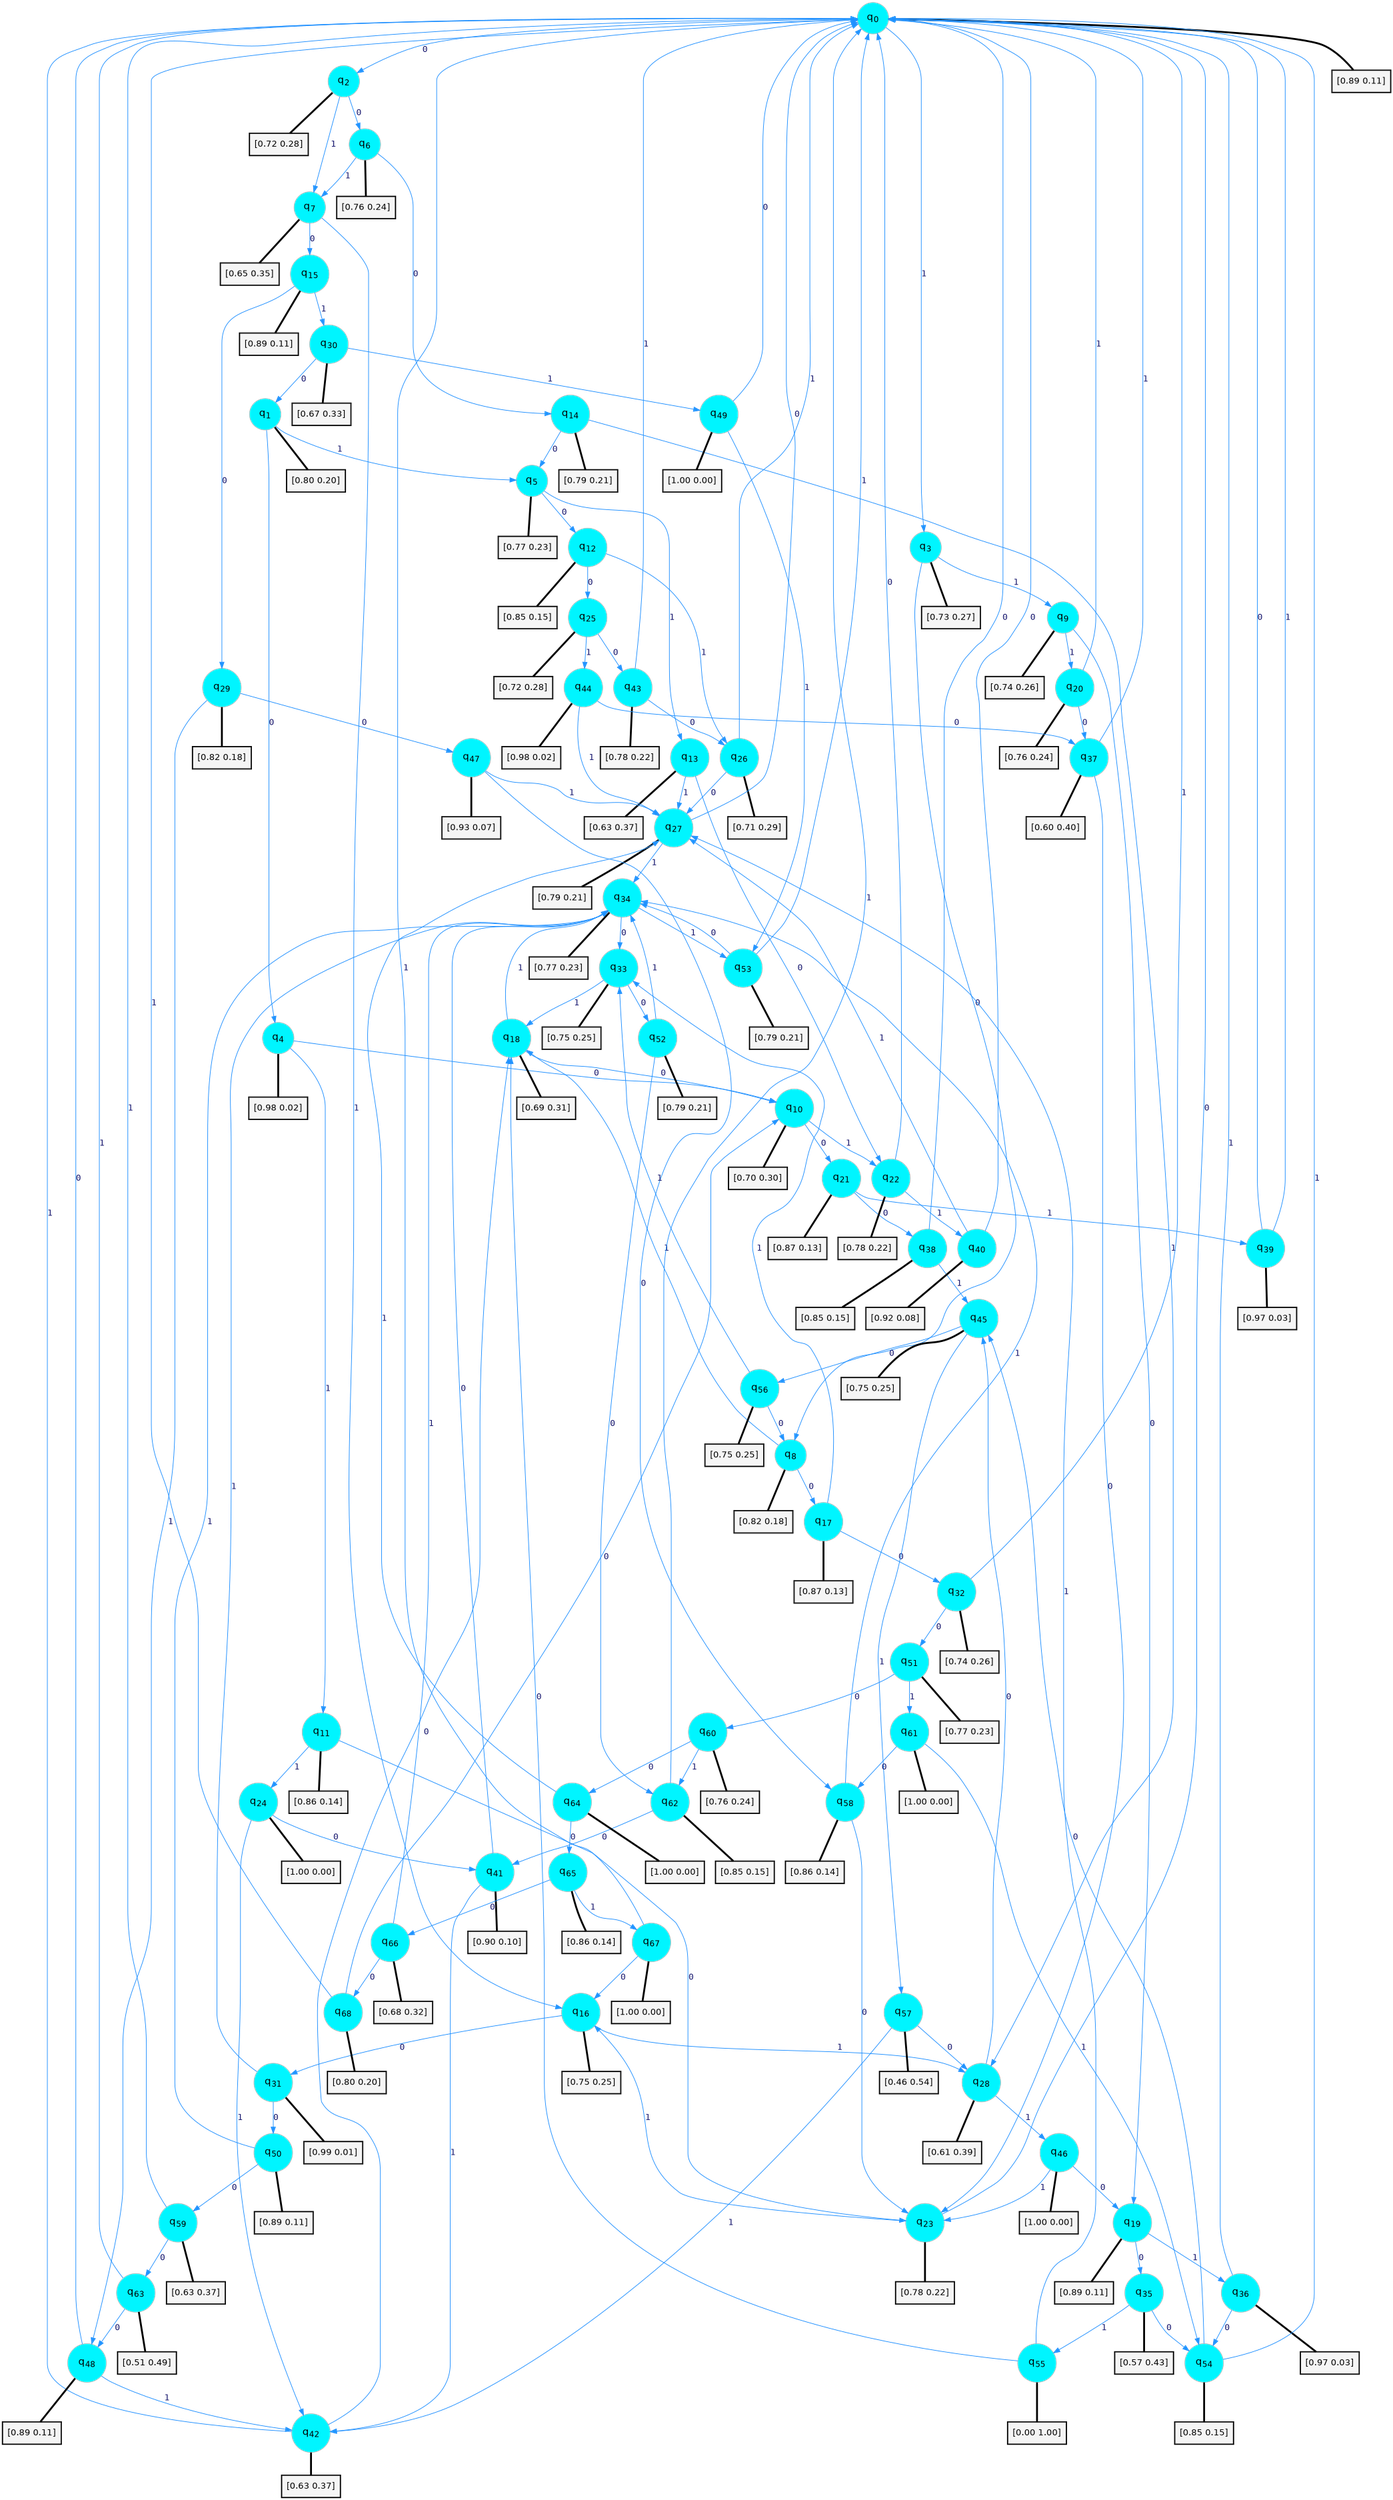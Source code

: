 digraph G {
graph [
bgcolor=transparent, dpi=300, rankdir=TD, size="40,25"];
node [
color=gray, fillcolor=turquoise1, fontcolor=black, fontname=Helvetica, fontsize=16, fontweight=bold, shape=circle, style=filled];
edge [
arrowsize=1, color=dodgerblue1, fontcolor=midnightblue, fontname=courier, fontweight=bold, penwidth=1, style=solid, weight=20];
0[label=<q<SUB>0</SUB>>];
1[label=<q<SUB>1</SUB>>];
2[label=<q<SUB>2</SUB>>];
3[label=<q<SUB>3</SUB>>];
4[label=<q<SUB>4</SUB>>];
5[label=<q<SUB>5</SUB>>];
6[label=<q<SUB>6</SUB>>];
7[label=<q<SUB>7</SUB>>];
8[label=<q<SUB>8</SUB>>];
9[label=<q<SUB>9</SUB>>];
10[label=<q<SUB>10</SUB>>];
11[label=<q<SUB>11</SUB>>];
12[label=<q<SUB>12</SUB>>];
13[label=<q<SUB>13</SUB>>];
14[label=<q<SUB>14</SUB>>];
15[label=<q<SUB>15</SUB>>];
16[label=<q<SUB>16</SUB>>];
17[label=<q<SUB>17</SUB>>];
18[label=<q<SUB>18</SUB>>];
19[label=<q<SUB>19</SUB>>];
20[label=<q<SUB>20</SUB>>];
21[label=<q<SUB>21</SUB>>];
22[label=<q<SUB>22</SUB>>];
23[label=<q<SUB>23</SUB>>];
24[label=<q<SUB>24</SUB>>];
25[label=<q<SUB>25</SUB>>];
26[label=<q<SUB>26</SUB>>];
27[label=<q<SUB>27</SUB>>];
28[label=<q<SUB>28</SUB>>];
29[label=<q<SUB>29</SUB>>];
30[label=<q<SUB>30</SUB>>];
31[label=<q<SUB>31</SUB>>];
32[label=<q<SUB>32</SUB>>];
33[label=<q<SUB>33</SUB>>];
34[label=<q<SUB>34</SUB>>];
35[label=<q<SUB>35</SUB>>];
36[label=<q<SUB>36</SUB>>];
37[label=<q<SUB>37</SUB>>];
38[label=<q<SUB>38</SUB>>];
39[label=<q<SUB>39</SUB>>];
40[label=<q<SUB>40</SUB>>];
41[label=<q<SUB>41</SUB>>];
42[label=<q<SUB>42</SUB>>];
43[label=<q<SUB>43</SUB>>];
44[label=<q<SUB>44</SUB>>];
45[label=<q<SUB>45</SUB>>];
46[label=<q<SUB>46</SUB>>];
47[label=<q<SUB>47</SUB>>];
48[label=<q<SUB>48</SUB>>];
49[label=<q<SUB>49</SUB>>];
50[label=<q<SUB>50</SUB>>];
51[label=<q<SUB>51</SUB>>];
52[label=<q<SUB>52</SUB>>];
53[label=<q<SUB>53</SUB>>];
54[label=<q<SUB>54</SUB>>];
55[label=<q<SUB>55</SUB>>];
56[label=<q<SUB>56</SUB>>];
57[label=<q<SUB>57</SUB>>];
58[label=<q<SUB>58</SUB>>];
59[label=<q<SUB>59</SUB>>];
60[label=<q<SUB>60</SUB>>];
61[label=<q<SUB>61</SUB>>];
62[label=<q<SUB>62</SUB>>];
63[label=<q<SUB>63</SUB>>];
64[label=<q<SUB>64</SUB>>];
65[label=<q<SUB>65</SUB>>];
66[label=<q<SUB>66</SUB>>];
67[label=<q<SUB>67</SUB>>];
68[label=<q<SUB>68</SUB>>];
69[label="[0.89 0.11]", shape=box,fontcolor=black, fontname=Helvetica, fontsize=14, penwidth=2, fillcolor=whitesmoke,color=black];
70[label="[0.80 0.20]", shape=box,fontcolor=black, fontname=Helvetica, fontsize=14, penwidth=2, fillcolor=whitesmoke,color=black];
71[label="[0.72 0.28]", shape=box,fontcolor=black, fontname=Helvetica, fontsize=14, penwidth=2, fillcolor=whitesmoke,color=black];
72[label="[0.73 0.27]", shape=box,fontcolor=black, fontname=Helvetica, fontsize=14, penwidth=2, fillcolor=whitesmoke,color=black];
73[label="[0.98 0.02]", shape=box,fontcolor=black, fontname=Helvetica, fontsize=14, penwidth=2, fillcolor=whitesmoke,color=black];
74[label="[0.77 0.23]", shape=box,fontcolor=black, fontname=Helvetica, fontsize=14, penwidth=2, fillcolor=whitesmoke,color=black];
75[label="[0.76 0.24]", shape=box,fontcolor=black, fontname=Helvetica, fontsize=14, penwidth=2, fillcolor=whitesmoke,color=black];
76[label="[0.65 0.35]", shape=box,fontcolor=black, fontname=Helvetica, fontsize=14, penwidth=2, fillcolor=whitesmoke,color=black];
77[label="[0.82 0.18]", shape=box,fontcolor=black, fontname=Helvetica, fontsize=14, penwidth=2, fillcolor=whitesmoke,color=black];
78[label="[0.74 0.26]", shape=box,fontcolor=black, fontname=Helvetica, fontsize=14, penwidth=2, fillcolor=whitesmoke,color=black];
79[label="[0.70 0.30]", shape=box,fontcolor=black, fontname=Helvetica, fontsize=14, penwidth=2, fillcolor=whitesmoke,color=black];
80[label="[0.86 0.14]", shape=box,fontcolor=black, fontname=Helvetica, fontsize=14, penwidth=2, fillcolor=whitesmoke,color=black];
81[label="[0.85 0.15]", shape=box,fontcolor=black, fontname=Helvetica, fontsize=14, penwidth=2, fillcolor=whitesmoke,color=black];
82[label="[0.63 0.37]", shape=box,fontcolor=black, fontname=Helvetica, fontsize=14, penwidth=2, fillcolor=whitesmoke,color=black];
83[label="[0.79 0.21]", shape=box,fontcolor=black, fontname=Helvetica, fontsize=14, penwidth=2, fillcolor=whitesmoke,color=black];
84[label="[0.89 0.11]", shape=box,fontcolor=black, fontname=Helvetica, fontsize=14, penwidth=2, fillcolor=whitesmoke,color=black];
85[label="[0.75 0.25]", shape=box,fontcolor=black, fontname=Helvetica, fontsize=14, penwidth=2, fillcolor=whitesmoke,color=black];
86[label="[0.87 0.13]", shape=box,fontcolor=black, fontname=Helvetica, fontsize=14, penwidth=2, fillcolor=whitesmoke,color=black];
87[label="[0.69 0.31]", shape=box,fontcolor=black, fontname=Helvetica, fontsize=14, penwidth=2, fillcolor=whitesmoke,color=black];
88[label="[0.89 0.11]", shape=box,fontcolor=black, fontname=Helvetica, fontsize=14, penwidth=2, fillcolor=whitesmoke,color=black];
89[label="[0.76 0.24]", shape=box,fontcolor=black, fontname=Helvetica, fontsize=14, penwidth=2, fillcolor=whitesmoke,color=black];
90[label="[0.87 0.13]", shape=box,fontcolor=black, fontname=Helvetica, fontsize=14, penwidth=2, fillcolor=whitesmoke,color=black];
91[label="[0.78 0.22]", shape=box,fontcolor=black, fontname=Helvetica, fontsize=14, penwidth=2, fillcolor=whitesmoke,color=black];
92[label="[0.78 0.22]", shape=box,fontcolor=black, fontname=Helvetica, fontsize=14, penwidth=2, fillcolor=whitesmoke,color=black];
93[label="[1.00 0.00]", shape=box,fontcolor=black, fontname=Helvetica, fontsize=14, penwidth=2, fillcolor=whitesmoke,color=black];
94[label="[0.72 0.28]", shape=box,fontcolor=black, fontname=Helvetica, fontsize=14, penwidth=2, fillcolor=whitesmoke,color=black];
95[label="[0.71 0.29]", shape=box,fontcolor=black, fontname=Helvetica, fontsize=14, penwidth=2, fillcolor=whitesmoke,color=black];
96[label="[0.79 0.21]", shape=box,fontcolor=black, fontname=Helvetica, fontsize=14, penwidth=2, fillcolor=whitesmoke,color=black];
97[label="[0.61 0.39]", shape=box,fontcolor=black, fontname=Helvetica, fontsize=14, penwidth=2, fillcolor=whitesmoke,color=black];
98[label="[0.82 0.18]", shape=box,fontcolor=black, fontname=Helvetica, fontsize=14, penwidth=2, fillcolor=whitesmoke,color=black];
99[label="[0.67 0.33]", shape=box,fontcolor=black, fontname=Helvetica, fontsize=14, penwidth=2, fillcolor=whitesmoke,color=black];
100[label="[0.99 0.01]", shape=box,fontcolor=black, fontname=Helvetica, fontsize=14, penwidth=2, fillcolor=whitesmoke,color=black];
101[label="[0.74 0.26]", shape=box,fontcolor=black, fontname=Helvetica, fontsize=14, penwidth=2, fillcolor=whitesmoke,color=black];
102[label="[0.75 0.25]", shape=box,fontcolor=black, fontname=Helvetica, fontsize=14, penwidth=2, fillcolor=whitesmoke,color=black];
103[label="[0.77 0.23]", shape=box,fontcolor=black, fontname=Helvetica, fontsize=14, penwidth=2, fillcolor=whitesmoke,color=black];
104[label="[0.57 0.43]", shape=box,fontcolor=black, fontname=Helvetica, fontsize=14, penwidth=2, fillcolor=whitesmoke,color=black];
105[label="[0.97 0.03]", shape=box,fontcolor=black, fontname=Helvetica, fontsize=14, penwidth=2, fillcolor=whitesmoke,color=black];
106[label="[0.60 0.40]", shape=box,fontcolor=black, fontname=Helvetica, fontsize=14, penwidth=2, fillcolor=whitesmoke,color=black];
107[label="[0.85 0.15]", shape=box,fontcolor=black, fontname=Helvetica, fontsize=14, penwidth=2, fillcolor=whitesmoke,color=black];
108[label="[0.97 0.03]", shape=box,fontcolor=black, fontname=Helvetica, fontsize=14, penwidth=2, fillcolor=whitesmoke,color=black];
109[label="[0.92 0.08]", shape=box,fontcolor=black, fontname=Helvetica, fontsize=14, penwidth=2, fillcolor=whitesmoke,color=black];
110[label="[0.90 0.10]", shape=box,fontcolor=black, fontname=Helvetica, fontsize=14, penwidth=2, fillcolor=whitesmoke,color=black];
111[label="[0.63 0.37]", shape=box,fontcolor=black, fontname=Helvetica, fontsize=14, penwidth=2, fillcolor=whitesmoke,color=black];
112[label="[0.78 0.22]", shape=box,fontcolor=black, fontname=Helvetica, fontsize=14, penwidth=2, fillcolor=whitesmoke,color=black];
113[label="[0.98 0.02]", shape=box,fontcolor=black, fontname=Helvetica, fontsize=14, penwidth=2, fillcolor=whitesmoke,color=black];
114[label="[0.75 0.25]", shape=box,fontcolor=black, fontname=Helvetica, fontsize=14, penwidth=2, fillcolor=whitesmoke,color=black];
115[label="[1.00 0.00]", shape=box,fontcolor=black, fontname=Helvetica, fontsize=14, penwidth=2, fillcolor=whitesmoke,color=black];
116[label="[0.93 0.07]", shape=box,fontcolor=black, fontname=Helvetica, fontsize=14, penwidth=2, fillcolor=whitesmoke,color=black];
117[label="[0.89 0.11]", shape=box,fontcolor=black, fontname=Helvetica, fontsize=14, penwidth=2, fillcolor=whitesmoke,color=black];
118[label="[1.00 0.00]", shape=box,fontcolor=black, fontname=Helvetica, fontsize=14, penwidth=2, fillcolor=whitesmoke,color=black];
119[label="[0.89 0.11]", shape=box,fontcolor=black, fontname=Helvetica, fontsize=14, penwidth=2, fillcolor=whitesmoke,color=black];
120[label="[0.77 0.23]", shape=box,fontcolor=black, fontname=Helvetica, fontsize=14, penwidth=2, fillcolor=whitesmoke,color=black];
121[label="[0.79 0.21]", shape=box,fontcolor=black, fontname=Helvetica, fontsize=14, penwidth=2, fillcolor=whitesmoke,color=black];
122[label="[0.79 0.21]", shape=box,fontcolor=black, fontname=Helvetica, fontsize=14, penwidth=2, fillcolor=whitesmoke,color=black];
123[label="[0.85 0.15]", shape=box,fontcolor=black, fontname=Helvetica, fontsize=14, penwidth=2, fillcolor=whitesmoke,color=black];
124[label="[0.00 1.00]", shape=box,fontcolor=black, fontname=Helvetica, fontsize=14, penwidth=2, fillcolor=whitesmoke,color=black];
125[label="[0.75 0.25]", shape=box,fontcolor=black, fontname=Helvetica, fontsize=14, penwidth=2, fillcolor=whitesmoke,color=black];
126[label="[0.46 0.54]", shape=box,fontcolor=black, fontname=Helvetica, fontsize=14, penwidth=2, fillcolor=whitesmoke,color=black];
127[label="[0.86 0.14]", shape=box,fontcolor=black, fontname=Helvetica, fontsize=14, penwidth=2, fillcolor=whitesmoke,color=black];
128[label="[0.63 0.37]", shape=box,fontcolor=black, fontname=Helvetica, fontsize=14, penwidth=2, fillcolor=whitesmoke,color=black];
129[label="[0.76 0.24]", shape=box,fontcolor=black, fontname=Helvetica, fontsize=14, penwidth=2, fillcolor=whitesmoke,color=black];
130[label="[1.00 0.00]", shape=box,fontcolor=black, fontname=Helvetica, fontsize=14, penwidth=2, fillcolor=whitesmoke,color=black];
131[label="[0.85 0.15]", shape=box,fontcolor=black, fontname=Helvetica, fontsize=14, penwidth=2, fillcolor=whitesmoke,color=black];
132[label="[0.51 0.49]", shape=box,fontcolor=black, fontname=Helvetica, fontsize=14, penwidth=2, fillcolor=whitesmoke,color=black];
133[label="[1.00 0.00]", shape=box,fontcolor=black, fontname=Helvetica, fontsize=14, penwidth=2, fillcolor=whitesmoke,color=black];
134[label="[0.86 0.14]", shape=box,fontcolor=black, fontname=Helvetica, fontsize=14, penwidth=2, fillcolor=whitesmoke,color=black];
135[label="[0.68 0.32]", shape=box,fontcolor=black, fontname=Helvetica, fontsize=14, penwidth=2, fillcolor=whitesmoke,color=black];
136[label="[1.00 0.00]", shape=box,fontcolor=black, fontname=Helvetica, fontsize=14, penwidth=2, fillcolor=whitesmoke,color=black];
137[label="[0.80 0.20]", shape=box,fontcolor=black, fontname=Helvetica, fontsize=14, penwidth=2, fillcolor=whitesmoke,color=black];
0->2 [label=0];
0->3 [label=1];
0->69 [arrowhead=none, penwidth=3,color=black];
1->4 [label=0];
1->5 [label=1];
1->70 [arrowhead=none, penwidth=3,color=black];
2->6 [label=0];
2->7 [label=1];
2->71 [arrowhead=none, penwidth=3,color=black];
3->8 [label=0];
3->9 [label=1];
3->72 [arrowhead=none, penwidth=3,color=black];
4->10 [label=0];
4->11 [label=1];
4->73 [arrowhead=none, penwidth=3,color=black];
5->12 [label=0];
5->13 [label=1];
5->74 [arrowhead=none, penwidth=3,color=black];
6->14 [label=0];
6->7 [label=1];
6->75 [arrowhead=none, penwidth=3,color=black];
7->15 [label=0];
7->16 [label=1];
7->76 [arrowhead=none, penwidth=3,color=black];
8->17 [label=0];
8->18 [label=1];
8->77 [arrowhead=none, penwidth=3,color=black];
9->19 [label=0];
9->20 [label=1];
9->78 [arrowhead=none, penwidth=3,color=black];
10->21 [label=0];
10->22 [label=1];
10->79 [arrowhead=none, penwidth=3,color=black];
11->23 [label=0];
11->24 [label=1];
11->80 [arrowhead=none, penwidth=3,color=black];
12->25 [label=0];
12->26 [label=1];
12->81 [arrowhead=none, penwidth=3,color=black];
13->22 [label=0];
13->27 [label=1];
13->82 [arrowhead=none, penwidth=3,color=black];
14->5 [label=0];
14->28 [label=1];
14->83 [arrowhead=none, penwidth=3,color=black];
15->29 [label=0];
15->30 [label=1];
15->84 [arrowhead=none, penwidth=3,color=black];
16->31 [label=0];
16->28 [label=1];
16->85 [arrowhead=none, penwidth=3,color=black];
17->32 [label=0];
17->33 [label=1];
17->86 [arrowhead=none, penwidth=3,color=black];
18->10 [label=0];
18->34 [label=1];
18->87 [arrowhead=none, penwidth=3,color=black];
19->35 [label=0];
19->36 [label=1];
19->88 [arrowhead=none, penwidth=3,color=black];
20->37 [label=0];
20->0 [label=1];
20->89 [arrowhead=none, penwidth=3,color=black];
21->38 [label=0];
21->39 [label=1];
21->90 [arrowhead=none, penwidth=3,color=black];
22->0 [label=0];
22->40 [label=1];
22->91 [arrowhead=none, penwidth=3,color=black];
23->0 [label=0];
23->16 [label=1];
23->92 [arrowhead=none, penwidth=3,color=black];
24->41 [label=0];
24->42 [label=1];
24->93 [arrowhead=none, penwidth=3,color=black];
25->43 [label=0];
25->44 [label=1];
25->94 [arrowhead=none, penwidth=3,color=black];
26->27 [label=0];
26->0 [label=1];
26->95 [arrowhead=none, penwidth=3,color=black];
27->0 [label=0];
27->34 [label=1];
27->96 [arrowhead=none, penwidth=3,color=black];
28->45 [label=0];
28->46 [label=1];
28->97 [arrowhead=none, penwidth=3,color=black];
29->47 [label=0];
29->48 [label=1];
29->98 [arrowhead=none, penwidth=3,color=black];
30->1 [label=0];
30->49 [label=1];
30->99 [arrowhead=none, penwidth=3,color=black];
31->50 [label=0];
31->34 [label=1];
31->100 [arrowhead=none, penwidth=3,color=black];
32->51 [label=0];
32->0 [label=1];
32->101 [arrowhead=none, penwidth=3,color=black];
33->52 [label=0];
33->18 [label=1];
33->102 [arrowhead=none, penwidth=3,color=black];
34->33 [label=0];
34->53 [label=1];
34->103 [arrowhead=none, penwidth=3,color=black];
35->54 [label=0];
35->55 [label=1];
35->104 [arrowhead=none, penwidth=3,color=black];
36->54 [label=0];
36->0 [label=1];
36->105 [arrowhead=none, penwidth=3,color=black];
37->23 [label=0];
37->0 [label=1];
37->106 [arrowhead=none, penwidth=3,color=black];
38->0 [label=0];
38->45 [label=1];
38->107 [arrowhead=none, penwidth=3,color=black];
39->0 [label=0];
39->0 [label=1];
39->108 [arrowhead=none, penwidth=3,color=black];
40->0 [label=0];
40->27 [label=1];
40->109 [arrowhead=none, penwidth=3,color=black];
41->34 [label=0];
41->42 [label=1];
41->110 [arrowhead=none, penwidth=3,color=black];
42->18 [label=0];
42->0 [label=1];
42->111 [arrowhead=none, penwidth=3,color=black];
43->26 [label=0];
43->0 [label=1];
43->112 [arrowhead=none, penwidth=3,color=black];
44->37 [label=0];
44->27 [label=1];
44->113 [arrowhead=none, penwidth=3,color=black];
45->56 [label=0];
45->57 [label=1];
45->114 [arrowhead=none, penwidth=3,color=black];
46->19 [label=0];
46->23 [label=1];
46->115 [arrowhead=none, penwidth=3,color=black];
47->58 [label=0];
47->27 [label=1];
47->116 [arrowhead=none, penwidth=3,color=black];
48->0 [label=0];
48->42 [label=1];
48->117 [arrowhead=none, penwidth=3,color=black];
49->0 [label=0];
49->53 [label=1];
49->118 [arrowhead=none, penwidth=3,color=black];
50->59 [label=0];
50->34 [label=1];
50->119 [arrowhead=none, penwidth=3,color=black];
51->60 [label=0];
51->61 [label=1];
51->120 [arrowhead=none, penwidth=3,color=black];
52->62 [label=0];
52->34 [label=1];
52->121 [arrowhead=none, penwidth=3,color=black];
53->34 [label=0];
53->0 [label=1];
53->122 [arrowhead=none, penwidth=3,color=black];
54->45 [label=0];
54->0 [label=1];
54->123 [arrowhead=none, penwidth=3,color=black];
55->18 [label=0];
55->27 [label=1];
55->124 [arrowhead=none, penwidth=3,color=black];
56->8 [label=0];
56->33 [label=1];
56->125 [arrowhead=none, penwidth=3,color=black];
57->28 [label=0];
57->42 [label=1];
57->126 [arrowhead=none, penwidth=3,color=black];
58->23 [label=0];
58->34 [label=1];
58->127 [arrowhead=none, penwidth=3,color=black];
59->63 [label=0];
59->0 [label=1];
59->128 [arrowhead=none, penwidth=3,color=black];
60->64 [label=0];
60->62 [label=1];
60->129 [arrowhead=none, penwidth=3,color=black];
61->58 [label=0];
61->54 [label=1];
61->130 [arrowhead=none, penwidth=3,color=black];
62->41 [label=0];
62->0 [label=1];
62->131 [arrowhead=none, penwidth=3,color=black];
63->48 [label=0];
63->0 [label=1];
63->132 [arrowhead=none, penwidth=3,color=black];
64->65 [label=0];
64->27 [label=1];
64->133 [arrowhead=none, penwidth=3,color=black];
65->66 [label=0];
65->67 [label=1];
65->134 [arrowhead=none, penwidth=3,color=black];
66->68 [label=0];
66->34 [label=1];
66->135 [arrowhead=none, penwidth=3,color=black];
67->16 [label=0];
67->0 [label=1];
67->136 [arrowhead=none, penwidth=3,color=black];
68->10 [label=0];
68->0 [label=1];
68->137 [arrowhead=none, penwidth=3,color=black];
}

